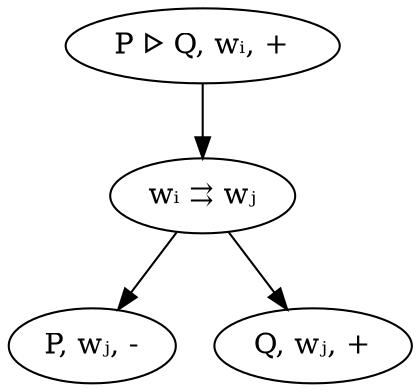 digraph {
    a [label="P ᐅ Q, wᵢ, +"];
    b [label="wᵢ ⇉ wⱼ"];
    c [label="P, wⱼ, -"];
    d [label="Q, wⱼ, +"];
    a -> b; b -> c; b -> d;
}

digraph {
    a [label="P ᐅ Q, wᵢ, -"];
    b [label="wᵢ ☆ wⱼ"];
    c [label="P, wⱼ, +"];
    d [label="Q, wⱼ, -"];
    a -> b; b -> c; c -> d;
}

digraph {
    a [label="¬(P ᐅ Q), wᵢ, +"];
    b [label="wᵢ ☆ wⱼ"];
    c [label="P, wⱼ, +"];
    d [label="¬Q, wⱼ, +"];
    a -> b; b -> c; c -> d;
}

digraph {
    a [label="¬(P ᐅ Q), wᵢ, -"];
    b [label="wᵢ ⇉ wⱼ"];
    c [label="P, wⱼ, -"];
    d [label="¬Q, wⱼ, -"];
    a -> b; b -> c; b -> d;
}

digraph {
    a [label="P, wᵢ, +"];
    b [label="P, wᵢ, -\n🗲"];
    a -> b;
}